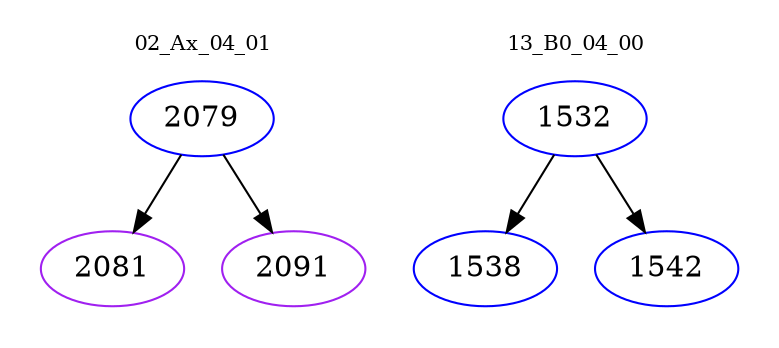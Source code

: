 digraph{
subgraph cluster_0 {
color = white
label = "02_Ax_04_01";
fontsize=10;
T0_2079 [label="2079", color="blue"]
T0_2079 -> T0_2081 [color="black"]
T0_2081 [label="2081", color="purple"]
T0_2079 -> T0_2091 [color="black"]
T0_2091 [label="2091", color="purple"]
}
subgraph cluster_1 {
color = white
label = "13_B0_04_00";
fontsize=10;
T1_1532 [label="1532", color="blue"]
T1_1532 -> T1_1538 [color="black"]
T1_1538 [label="1538", color="blue"]
T1_1532 -> T1_1542 [color="black"]
T1_1542 [label="1542", color="blue"]
}
}
